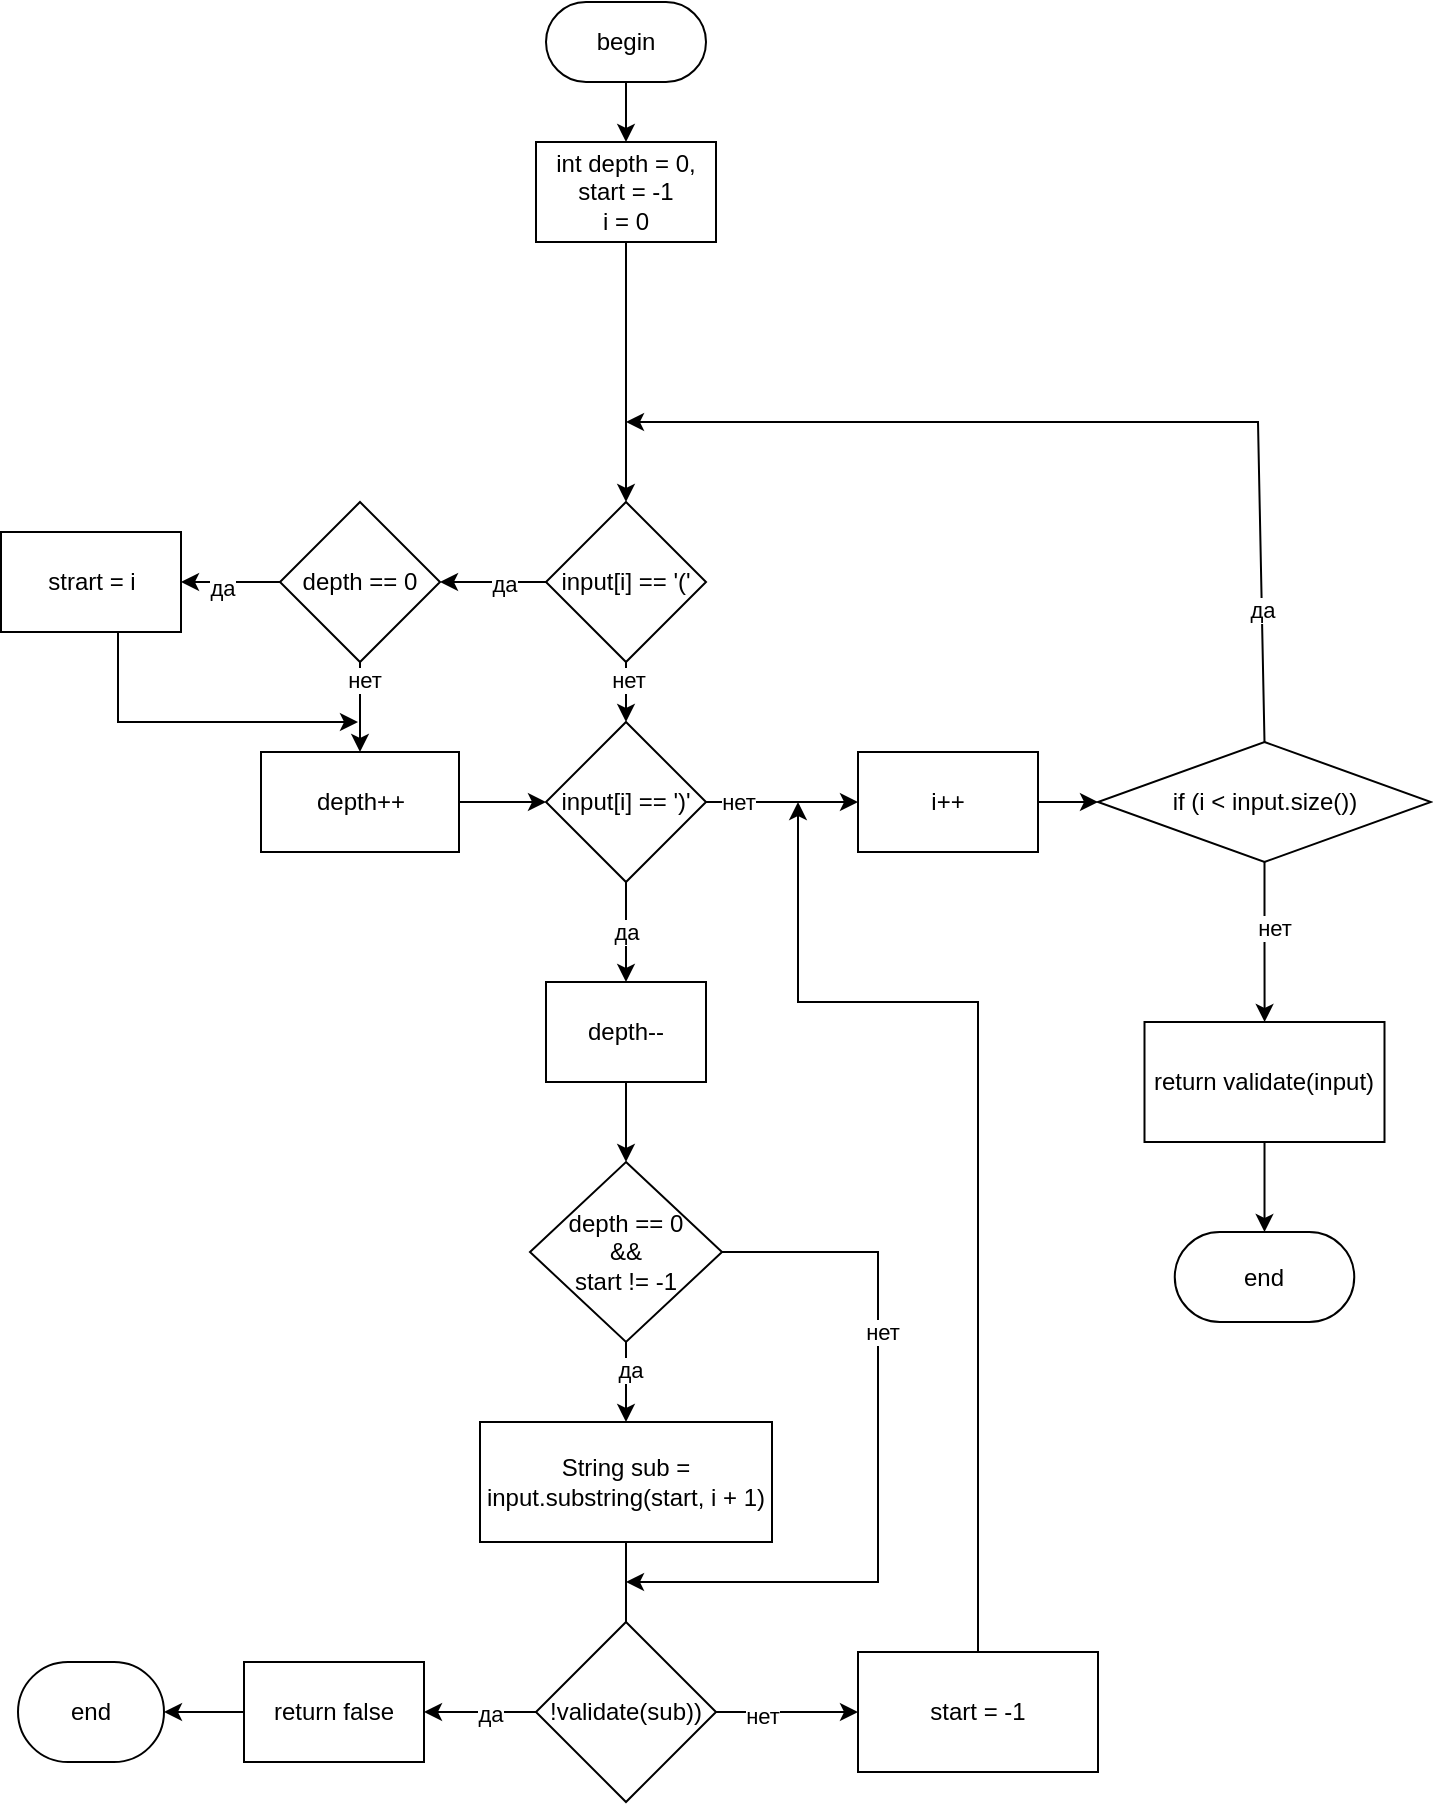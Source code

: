 <mxfile version="27.0.2">
  <diagram id="C5RBs43oDa-KdzZeNtuy" name="Page-1">
    <mxGraphModel dx="1234" dy="786" grid="1" gridSize="10" guides="1" tooltips="1" connect="1" arrows="1" fold="1" page="1" pageScale="1" pageWidth="827" pageHeight="1169" math="0" shadow="0">
      <root>
        <mxCell id="WIyWlLk6GJQsqaUBKTNV-0" />
        <mxCell id="WIyWlLk6GJQsqaUBKTNV-1" parent="WIyWlLk6GJQsqaUBKTNV-0" />
        <mxCell id="hchBjUjP1Nh9wDHdSeyE-2" style="edgeStyle=orthogonalEdgeStyle;rounded=0;orthogonalLoop=1;jettySize=auto;html=1;" parent="WIyWlLk6GJQsqaUBKTNV-1" source="hchBjUjP1Nh9wDHdSeyE-0" target="hchBjUjP1Nh9wDHdSeyE-1" edge="1">
          <mxGeometry relative="1" as="geometry" />
        </mxCell>
        <mxCell id="hchBjUjP1Nh9wDHdSeyE-0" value="begin" style="rounded=1;whiteSpace=wrap;html=1;arcSize=50;" parent="WIyWlLk6GJQsqaUBKTNV-1" vertex="1">
          <mxGeometry x="374" y="20" width="80" height="40" as="geometry" />
        </mxCell>
        <mxCell id="hchBjUjP1Nh9wDHdSeyE-4" style="edgeStyle=orthogonalEdgeStyle;rounded=0;orthogonalLoop=1;jettySize=auto;html=1;" parent="WIyWlLk6GJQsqaUBKTNV-1" source="hchBjUjP1Nh9wDHdSeyE-1" edge="1">
          <mxGeometry relative="1" as="geometry">
            <mxPoint x="414" y="270" as="targetPoint" />
          </mxGeometry>
        </mxCell>
        <mxCell id="hchBjUjP1Nh9wDHdSeyE-1" value="int depth = 0,&lt;div&gt;start = -1&lt;/div&gt;&lt;div&gt;i = 0&lt;/div&gt;" style="rounded=0;whiteSpace=wrap;html=1;" parent="WIyWlLk6GJQsqaUBKTNV-1" vertex="1">
          <mxGeometry x="369" y="90" width="90" height="50" as="geometry" />
        </mxCell>
        <mxCell id="hchBjUjP1Nh9wDHdSeyE-8" style="edgeStyle=orthogonalEdgeStyle;rounded=0;orthogonalLoop=1;jettySize=auto;html=1;entryX=1;entryY=0.5;entryDx=0;entryDy=0;" parent="WIyWlLk6GJQsqaUBKTNV-1" source="hchBjUjP1Nh9wDHdSeyE-5" target="hchBjUjP1Nh9wDHdSeyE-7" edge="1">
          <mxGeometry relative="1" as="geometry" />
        </mxCell>
        <mxCell id="ece8O2Vh7LZ30s53ItJL-7" value="да" style="edgeLabel;html=1;align=center;verticalAlign=middle;resizable=0;points=[];" vertex="1" connectable="0" parent="hchBjUjP1Nh9wDHdSeyE-8">
          <mxGeometry x="-0.207" y="1" relative="1" as="geometry">
            <mxPoint as="offset" />
          </mxGeometry>
        </mxCell>
        <mxCell id="hchBjUjP1Nh9wDHdSeyE-20" style="edgeStyle=orthogonalEdgeStyle;rounded=0;orthogonalLoop=1;jettySize=auto;html=1;entryX=0.5;entryY=0;entryDx=0;entryDy=0;" parent="WIyWlLk6GJQsqaUBKTNV-1" source="hchBjUjP1Nh9wDHdSeyE-5" target="hchBjUjP1Nh9wDHdSeyE-18" edge="1">
          <mxGeometry relative="1" as="geometry" />
        </mxCell>
        <mxCell id="ece8O2Vh7LZ30s53ItJL-10" value="нет" style="edgeLabel;html=1;align=center;verticalAlign=middle;resizable=0;points=[];" vertex="1" connectable="0" parent="hchBjUjP1Nh9wDHdSeyE-20">
          <mxGeometry x="-0.64" y="1" relative="1" as="geometry">
            <mxPoint as="offset" />
          </mxGeometry>
        </mxCell>
        <mxCell id="hchBjUjP1Nh9wDHdSeyE-5" value="input[i] == &#39;(&#39;" style="rhombus;whiteSpace=wrap;html=1;" parent="WIyWlLk6GJQsqaUBKTNV-1" vertex="1">
          <mxGeometry x="374" y="270" width="80" height="80" as="geometry" />
        </mxCell>
        <mxCell id="hchBjUjP1Nh9wDHdSeyE-11" style="edgeStyle=orthogonalEdgeStyle;rounded=0;orthogonalLoop=1;jettySize=auto;html=1;" parent="WIyWlLk6GJQsqaUBKTNV-1" source="hchBjUjP1Nh9wDHdSeyE-7" target="hchBjUjP1Nh9wDHdSeyE-10" edge="1">
          <mxGeometry relative="1" as="geometry" />
        </mxCell>
        <mxCell id="ece8O2Vh7LZ30s53ItJL-8" value="да" style="edgeLabel;html=1;align=center;verticalAlign=middle;resizable=0;points=[];" vertex="1" connectable="0" parent="hchBjUjP1Nh9wDHdSeyE-11">
          <mxGeometry x="0.184" y="3" relative="1" as="geometry">
            <mxPoint as="offset" />
          </mxGeometry>
        </mxCell>
        <mxCell id="hchBjUjP1Nh9wDHdSeyE-14" style="edgeStyle=orthogonalEdgeStyle;rounded=0;orthogonalLoop=1;jettySize=auto;html=1;entryX=0.5;entryY=0;entryDx=0;entryDy=0;" parent="WIyWlLk6GJQsqaUBKTNV-1" source="hchBjUjP1Nh9wDHdSeyE-7" target="hchBjUjP1Nh9wDHdSeyE-13" edge="1">
          <mxGeometry relative="1" as="geometry" />
        </mxCell>
        <mxCell id="ece8O2Vh7LZ30s53ItJL-9" value="нет" style="edgeLabel;html=1;align=center;verticalAlign=middle;resizable=0;points=[];" vertex="1" connectable="0" parent="hchBjUjP1Nh9wDHdSeyE-14">
          <mxGeometry x="-0.6" y="2" relative="1" as="geometry">
            <mxPoint as="offset" />
          </mxGeometry>
        </mxCell>
        <mxCell id="hchBjUjP1Nh9wDHdSeyE-7" value="depth == 0" style="rhombus;whiteSpace=wrap;html=1;" parent="WIyWlLk6GJQsqaUBKTNV-1" vertex="1">
          <mxGeometry x="241" y="270" width="80" height="80" as="geometry" />
        </mxCell>
        <mxCell id="ece8O2Vh7LZ30s53ItJL-2" style="edgeStyle=orthogonalEdgeStyle;rounded=0;orthogonalLoop=1;jettySize=auto;html=1;" edge="1" parent="WIyWlLk6GJQsqaUBKTNV-1" source="hchBjUjP1Nh9wDHdSeyE-10">
          <mxGeometry relative="1" as="geometry">
            <mxPoint x="280" y="380" as="targetPoint" />
            <Array as="points">
              <mxPoint x="160" y="380" />
              <mxPoint x="280" y="380" />
            </Array>
          </mxGeometry>
        </mxCell>
        <mxCell id="hchBjUjP1Nh9wDHdSeyE-10" value="strart = i" style="rounded=0;whiteSpace=wrap;html=1;" parent="WIyWlLk6GJQsqaUBKTNV-1" vertex="1">
          <mxGeometry x="101.5" y="285" width="90" height="50" as="geometry" />
        </mxCell>
        <mxCell id="hchBjUjP1Nh9wDHdSeyE-19" style="edgeStyle=orthogonalEdgeStyle;rounded=0;orthogonalLoop=1;jettySize=auto;html=1;entryX=0;entryY=0.5;entryDx=0;entryDy=0;" parent="WIyWlLk6GJQsqaUBKTNV-1" source="hchBjUjP1Nh9wDHdSeyE-13" target="hchBjUjP1Nh9wDHdSeyE-18" edge="1">
          <mxGeometry relative="1" as="geometry" />
        </mxCell>
        <mxCell id="hchBjUjP1Nh9wDHdSeyE-13" value="depth++" style="rounded=0;whiteSpace=wrap;html=1;" parent="WIyWlLk6GJQsqaUBKTNV-1" vertex="1">
          <mxGeometry x="231.5" y="395" width="99" height="50" as="geometry" />
        </mxCell>
        <mxCell id="hchBjUjP1Nh9wDHdSeyE-22" value="да" style="edgeStyle=orthogonalEdgeStyle;rounded=0;orthogonalLoop=1;jettySize=auto;html=1;entryX=0.5;entryY=0;entryDx=0;entryDy=0;" parent="WIyWlLk6GJQsqaUBKTNV-1" source="hchBjUjP1Nh9wDHdSeyE-18" target="hchBjUjP1Nh9wDHdSeyE-21" edge="1">
          <mxGeometry relative="1" as="geometry" />
        </mxCell>
        <mxCell id="hchBjUjP1Nh9wDHdSeyE-18" value="input[i] == &#39;)&#39;" style="rhombus;whiteSpace=wrap;html=1;" parent="WIyWlLk6GJQsqaUBKTNV-1" vertex="1">
          <mxGeometry x="374" y="380" width="80" height="80" as="geometry" />
        </mxCell>
        <mxCell id="hchBjUjP1Nh9wDHdSeyE-26" style="edgeStyle=orthogonalEdgeStyle;rounded=0;orthogonalLoop=1;jettySize=auto;html=1;" parent="WIyWlLk6GJQsqaUBKTNV-1" source="hchBjUjP1Nh9wDHdSeyE-21" target="hchBjUjP1Nh9wDHdSeyE-23" edge="1">
          <mxGeometry relative="1" as="geometry" />
        </mxCell>
        <mxCell id="hchBjUjP1Nh9wDHdSeyE-21" value="depth--" style="rounded=0;whiteSpace=wrap;html=1;" parent="WIyWlLk6GJQsqaUBKTNV-1" vertex="1">
          <mxGeometry x="374" y="510" width="80" height="50" as="geometry" />
        </mxCell>
        <mxCell id="hchBjUjP1Nh9wDHdSeyE-28" style="edgeStyle=orthogonalEdgeStyle;rounded=0;orthogonalLoop=1;jettySize=auto;html=1;" parent="WIyWlLk6GJQsqaUBKTNV-1" source="hchBjUjP1Nh9wDHdSeyE-23" target="hchBjUjP1Nh9wDHdSeyE-27" edge="1">
          <mxGeometry relative="1" as="geometry" />
        </mxCell>
        <mxCell id="ece8O2Vh7LZ30s53ItJL-16" value="да" style="edgeLabel;html=1;align=center;verticalAlign=middle;resizable=0;points=[];" vertex="1" connectable="0" parent="hchBjUjP1Nh9wDHdSeyE-28">
          <mxGeometry x="-0.3" y="2" relative="1" as="geometry">
            <mxPoint as="offset" />
          </mxGeometry>
        </mxCell>
        <mxCell id="ece8O2Vh7LZ30s53ItJL-14" style="edgeStyle=orthogonalEdgeStyle;rounded=0;orthogonalLoop=1;jettySize=auto;html=1;" edge="1" parent="WIyWlLk6GJQsqaUBKTNV-1" source="hchBjUjP1Nh9wDHdSeyE-23">
          <mxGeometry relative="1" as="geometry">
            <mxPoint x="414" y="810" as="targetPoint" />
            <Array as="points">
              <mxPoint x="540" y="645" />
              <mxPoint x="540" y="810" />
            </Array>
          </mxGeometry>
        </mxCell>
        <mxCell id="ece8O2Vh7LZ30s53ItJL-19" value="нет" style="edgeLabel;html=1;align=center;verticalAlign=middle;resizable=0;points=[];" vertex="1" connectable="0" parent="ece8O2Vh7LZ30s53ItJL-14">
          <mxGeometry x="-0.362" y="2" relative="1" as="geometry">
            <mxPoint as="offset" />
          </mxGeometry>
        </mxCell>
        <mxCell id="hchBjUjP1Nh9wDHdSeyE-23" value="depth == 0&lt;div&gt;&amp;amp;&amp;amp;&lt;br&gt;start != -1&lt;/div&gt;" style="rhombus;whiteSpace=wrap;html=1;" parent="WIyWlLk6GJQsqaUBKTNV-1" vertex="1">
          <mxGeometry x="366" y="600" width="96" height="90" as="geometry" />
        </mxCell>
        <mxCell id="hchBjUjP1Nh9wDHdSeyE-31" style="edgeStyle=orthogonalEdgeStyle;rounded=0;orthogonalLoop=1;jettySize=auto;html=1;" parent="WIyWlLk6GJQsqaUBKTNV-1" source="hchBjUjP1Nh9wDHdSeyE-27" edge="1">
          <mxGeometry relative="1" as="geometry">
            <mxPoint x="414" y="850" as="targetPoint" />
          </mxGeometry>
        </mxCell>
        <mxCell id="hchBjUjP1Nh9wDHdSeyE-27" value="String sub = input.substring(start, i + 1)" style="rounded=0;whiteSpace=wrap;html=1;" parent="WIyWlLk6GJQsqaUBKTNV-1" vertex="1">
          <mxGeometry x="341" y="730" width="146" height="60" as="geometry" />
        </mxCell>
        <mxCell id="ece8O2Vh7LZ30s53ItJL-26" style="edgeStyle=orthogonalEdgeStyle;rounded=0;orthogonalLoop=1;jettySize=auto;html=1;entryX=0;entryY=0.5;entryDx=0;entryDy=0;" edge="1" parent="WIyWlLk6GJQsqaUBKTNV-1" source="hchBjUjP1Nh9wDHdSeyE-29" target="ece8O2Vh7LZ30s53ItJL-23">
          <mxGeometry relative="1" as="geometry" />
        </mxCell>
        <mxCell id="ece8O2Vh7LZ30s53ItJL-28" value="нет" style="edgeLabel;html=1;align=center;verticalAlign=middle;resizable=0;points=[];" vertex="1" connectable="0" parent="ece8O2Vh7LZ30s53ItJL-26">
          <mxGeometry x="-0.352" y="-2" relative="1" as="geometry">
            <mxPoint as="offset" />
          </mxGeometry>
        </mxCell>
        <mxCell id="hchBjUjP1Nh9wDHdSeyE-29" value="!validate(sub))" style="rhombus;whiteSpace=wrap;html=1;" parent="WIyWlLk6GJQsqaUBKTNV-1" vertex="1">
          <mxGeometry x="369" y="830" width="90" height="90" as="geometry" />
        </mxCell>
        <mxCell id="hchBjUjP1Nh9wDHdSeyE-32" style="edgeStyle=orthogonalEdgeStyle;rounded=0;orthogonalLoop=1;jettySize=auto;html=1;" parent="WIyWlLk6GJQsqaUBKTNV-1" edge="1">
          <mxGeometry relative="1" as="geometry">
            <mxPoint x="313" y="875" as="targetPoint" />
            <mxPoint x="369" y="875" as="sourcePoint" />
          </mxGeometry>
        </mxCell>
        <mxCell id="ece8O2Vh7LZ30s53ItJL-17" value="да" style="edgeLabel;html=1;align=center;verticalAlign=middle;resizable=0;points=[];" vertex="1" connectable="0" parent="hchBjUjP1Nh9wDHdSeyE-32">
          <mxGeometry x="-0.179" y="1" relative="1" as="geometry">
            <mxPoint as="offset" />
          </mxGeometry>
        </mxCell>
        <mxCell id="hchBjUjP1Nh9wDHdSeyE-33" style="edgeStyle=orthogonalEdgeStyle;rounded=0;orthogonalLoop=1;jettySize=auto;html=1;" parent="WIyWlLk6GJQsqaUBKTNV-1" source="hchBjUjP1Nh9wDHdSeyE-34" target="hchBjUjP1Nh9wDHdSeyE-35" edge="1">
          <mxGeometry relative="1" as="geometry" />
        </mxCell>
        <mxCell id="hchBjUjP1Nh9wDHdSeyE-34" value="return false" style="rounded=0;whiteSpace=wrap;html=1;" parent="WIyWlLk6GJQsqaUBKTNV-1" vertex="1">
          <mxGeometry x="223" y="850" width="90" height="50" as="geometry" />
        </mxCell>
        <mxCell id="hchBjUjP1Nh9wDHdSeyE-35" value="end" style="rounded=1;whiteSpace=wrap;html=1;arcSize=50;" parent="WIyWlLk6GJQsqaUBKTNV-1" vertex="1">
          <mxGeometry x="110" y="850" width="73" height="50" as="geometry" />
        </mxCell>
        <mxCell id="hchBjUjP1Nh9wDHdSeyE-45" style="edgeStyle=orthogonalEdgeStyle;rounded=0;orthogonalLoop=1;jettySize=auto;html=1;" parent="WIyWlLk6GJQsqaUBKTNV-1" source="hchBjUjP1Nh9wDHdSeyE-39" target="hchBjUjP1Nh9wDHdSeyE-44" edge="1">
          <mxGeometry relative="1" as="geometry" />
        </mxCell>
        <mxCell id="ece8O2Vh7LZ30s53ItJL-13" value="нет" style="edgeLabel;html=1;align=center;verticalAlign=middle;resizable=0;points=[];" vertex="1" connectable="0" parent="hchBjUjP1Nh9wDHdSeyE-45">
          <mxGeometry x="-0.175" y="4" relative="1" as="geometry">
            <mxPoint as="offset" />
          </mxGeometry>
        </mxCell>
        <mxCell id="hchBjUjP1Nh9wDHdSeyE-39" value="if (i &amp;lt; input.size())" style="rhombus;whiteSpace=wrap;html=1;" parent="WIyWlLk6GJQsqaUBKTNV-1" vertex="1">
          <mxGeometry x="650" y="390" width="166.5" height="60" as="geometry" />
        </mxCell>
        <mxCell id="hchBjUjP1Nh9wDHdSeyE-47" style="edgeStyle=orthogonalEdgeStyle;rounded=0;orthogonalLoop=1;jettySize=auto;html=1;entryX=0.5;entryY=0;entryDx=0;entryDy=0;" parent="WIyWlLk6GJQsqaUBKTNV-1" source="hchBjUjP1Nh9wDHdSeyE-44" target="hchBjUjP1Nh9wDHdSeyE-46" edge="1">
          <mxGeometry relative="1" as="geometry" />
        </mxCell>
        <mxCell id="hchBjUjP1Nh9wDHdSeyE-44" value="return validate(input)" style="rounded=0;whiteSpace=wrap;html=1;" parent="WIyWlLk6GJQsqaUBKTNV-1" vertex="1">
          <mxGeometry x="673.25" y="530" width="120" height="60" as="geometry" />
        </mxCell>
        <mxCell id="hchBjUjP1Nh9wDHdSeyE-46" value="end" style="rounded=1;whiteSpace=wrap;html=1;arcSize=50;" parent="WIyWlLk6GJQsqaUBKTNV-1" vertex="1">
          <mxGeometry x="688.38" y="635" width="89.75" height="45" as="geometry" />
        </mxCell>
        <mxCell id="ece8O2Vh7LZ30s53ItJL-5" style="edgeStyle=orthogonalEdgeStyle;rounded=0;orthogonalLoop=1;jettySize=auto;html=1;entryX=0;entryY=0.5;entryDx=0;entryDy=0;" edge="1" parent="WIyWlLk6GJQsqaUBKTNV-1" source="ece8O2Vh7LZ30s53ItJL-3" target="hchBjUjP1Nh9wDHdSeyE-39">
          <mxGeometry relative="1" as="geometry" />
        </mxCell>
        <mxCell id="ece8O2Vh7LZ30s53ItJL-3" value="i++" style="whiteSpace=wrap;html=1;" vertex="1" parent="WIyWlLk6GJQsqaUBKTNV-1">
          <mxGeometry x="530" y="395" width="90" height="50" as="geometry" />
        </mxCell>
        <mxCell id="ece8O2Vh7LZ30s53ItJL-4" value="" style="endArrow=classic;html=1;rounded=0;exitX=1;exitY=0.5;exitDx=0;exitDy=0;entryX=0;entryY=0.5;entryDx=0;entryDy=0;" edge="1" parent="WIyWlLk6GJQsqaUBKTNV-1" source="hchBjUjP1Nh9wDHdSeyE-18" target="ece8O2Vh7LZ30s53ItJL-3">
          <mxGeometry width="50" height="50" relative="1" as="geometry">
            <mxPoint x="390" y="420" as="sourcePoint" />
            <mxPoint x="440" y="370" as="targetPoint" />
          </mxGeometry>
        </mxCell>
        <mxCell id="ece8O2Vh7LZ30s53ItJL-11" value="нет" style="edgeLabel;html=1;align=center;verticalAlign=middle;resizable=0;points=[];" vertex="1" connectable="0" parent="ece8O2Vh7LZ30s53ItJL-4">
          <mxGeometry x="-0.214" y="1" relative="1" as="geometry">
            <mxPoint x="-14" y="1" as="offset" />
          </mxGeometry>
        </mxCell>
        <mxCell id="ece8O2Vh7LZ30s53ItJL-6" value="" style="endArrow=classic;html=1;rounded=0;exitX=0.5;exitY=0;exitDx=0;exitDy=0;" edge="1" parent="WIyWlLk6GJQsqaUBKTNV-1" source="hchBjUjP1Nh9wDHdSeyE-39">
          <mxGeometry width="50" height="50" relative="1" as="geometry">
            <mxPoint x="430" y="420" as="sourcePoint" />
            <mxPoint x="414" y="230" as="targetPoint" />
            <Array as="points">
              <mxPoint x="730" y="230" />
            </Array>
          </mxGeometry>
        </mxCell>
        <mxCell id="ece8O2Vh7LZ30s53ItJL-12" value="да" style="edgeLabel;html=1;align=center;verticalAlign=middle;resizable=0;points=[];" vertex="1" connectable="0" parent="ece8O2Vh7LZ30s53ItJL-6">
          <mxGeometry x="-0.721" relative="1" as="geometry">
            <mxPoint as="offset" />
          </mxGeometry>
        </mxCell>
        <mxCell id="ece8O2Vh7LZ30s53ItJL-27" style="edgeStyle=orthogonalEdgeStyle;rounded=0;orthogonalLoop=1;jettySize=auto;html=1;" edge="1" parent="WIyWlLk6GJQsqaUBKTNV-1" source="ece8O2Vh7LZ30s53ItJL-23">
          <mxGeometry relative="1" as="geometry">
            <mxPoint x="500" y="420" as="targetPoint" />
            <Array as="points">
              <mxPoint x="590" y="520" />
              <mxPoint x="500" y="520" />
            </Array>
          </mxGeometry>
        </mxCell>
        <mxCell id="ece8O2Vh7LZ30s53ItJL-23" value="start = -1" style="whiteSpace=wrap;html=1;" vertex="1" parent="WIyWlLk6GJQsqaUBKTNV-1">
          <mxGeometry x="530" y="845" width="120" height="60" as="geometry" />
        </mxCell>
      </root>
    </mxGraphModel>
  </diagram>
</mxfile>
